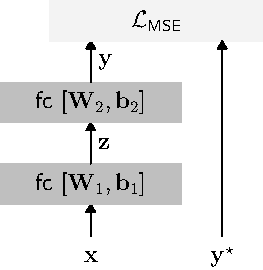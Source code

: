 unitsize(.8cm);
usepackage("amsmath");
texpreamble("\renewcommand{\rmdefault}{\sfdefault}");

real w = 4.0, wgap = .45, w_c = w/2, W = w + wgap;
real h =  .9, hgap = .7 , h_c = h/2, H = h + hgap;

void layer(string s, pair o, pair d=(w, h), bool param=true) {
    pair boxStart = (o.x - d.x/2, o.y);
    pair boxEnd = (o.x + d.x/2, o.y + d.y);
    path b = box(boxStart, boxEnd);
    pen p = param ? mediumgray : gray(0.95);
    fill(b, p);
    label(s, (boxStart + boxEnd)/2);
}

void arr(real length, real height=0, real x=0, Label L="") {
    pair start = (x, height);
    pair end = start + (0, length);
    draw(start -- end, arrow=ArcArrow, L=L);
}

// x
label("$\mathbf{x}$", (0, h_c));
arr(hgap, h);

// fc1
layer("fc [$\mathbf{W}_1, \mathbf{b}_1$]", (0, H));
arr(h, H+h, L="$\mathbf{z}$");

// fc2
layer("fc [$\mathbf{W}_2, \mathbf{b}_2$]", (0, H + 2*h));
arr(h, H+3*h, L="$\mathbf{y}$");

real w_loss_in = w/2 + 2*wgap;
// Loss
layer("$\mathcal{L}_\text{MSE}$", (w_loss_in/2, H+4*h), (w_loss_in + 4*wgap, h), param=false);

// y*
label("$\mathbf{y^\star}$", (w_loss_in, h_c));
arr(H+3*h, h, x=w_loss_in);


